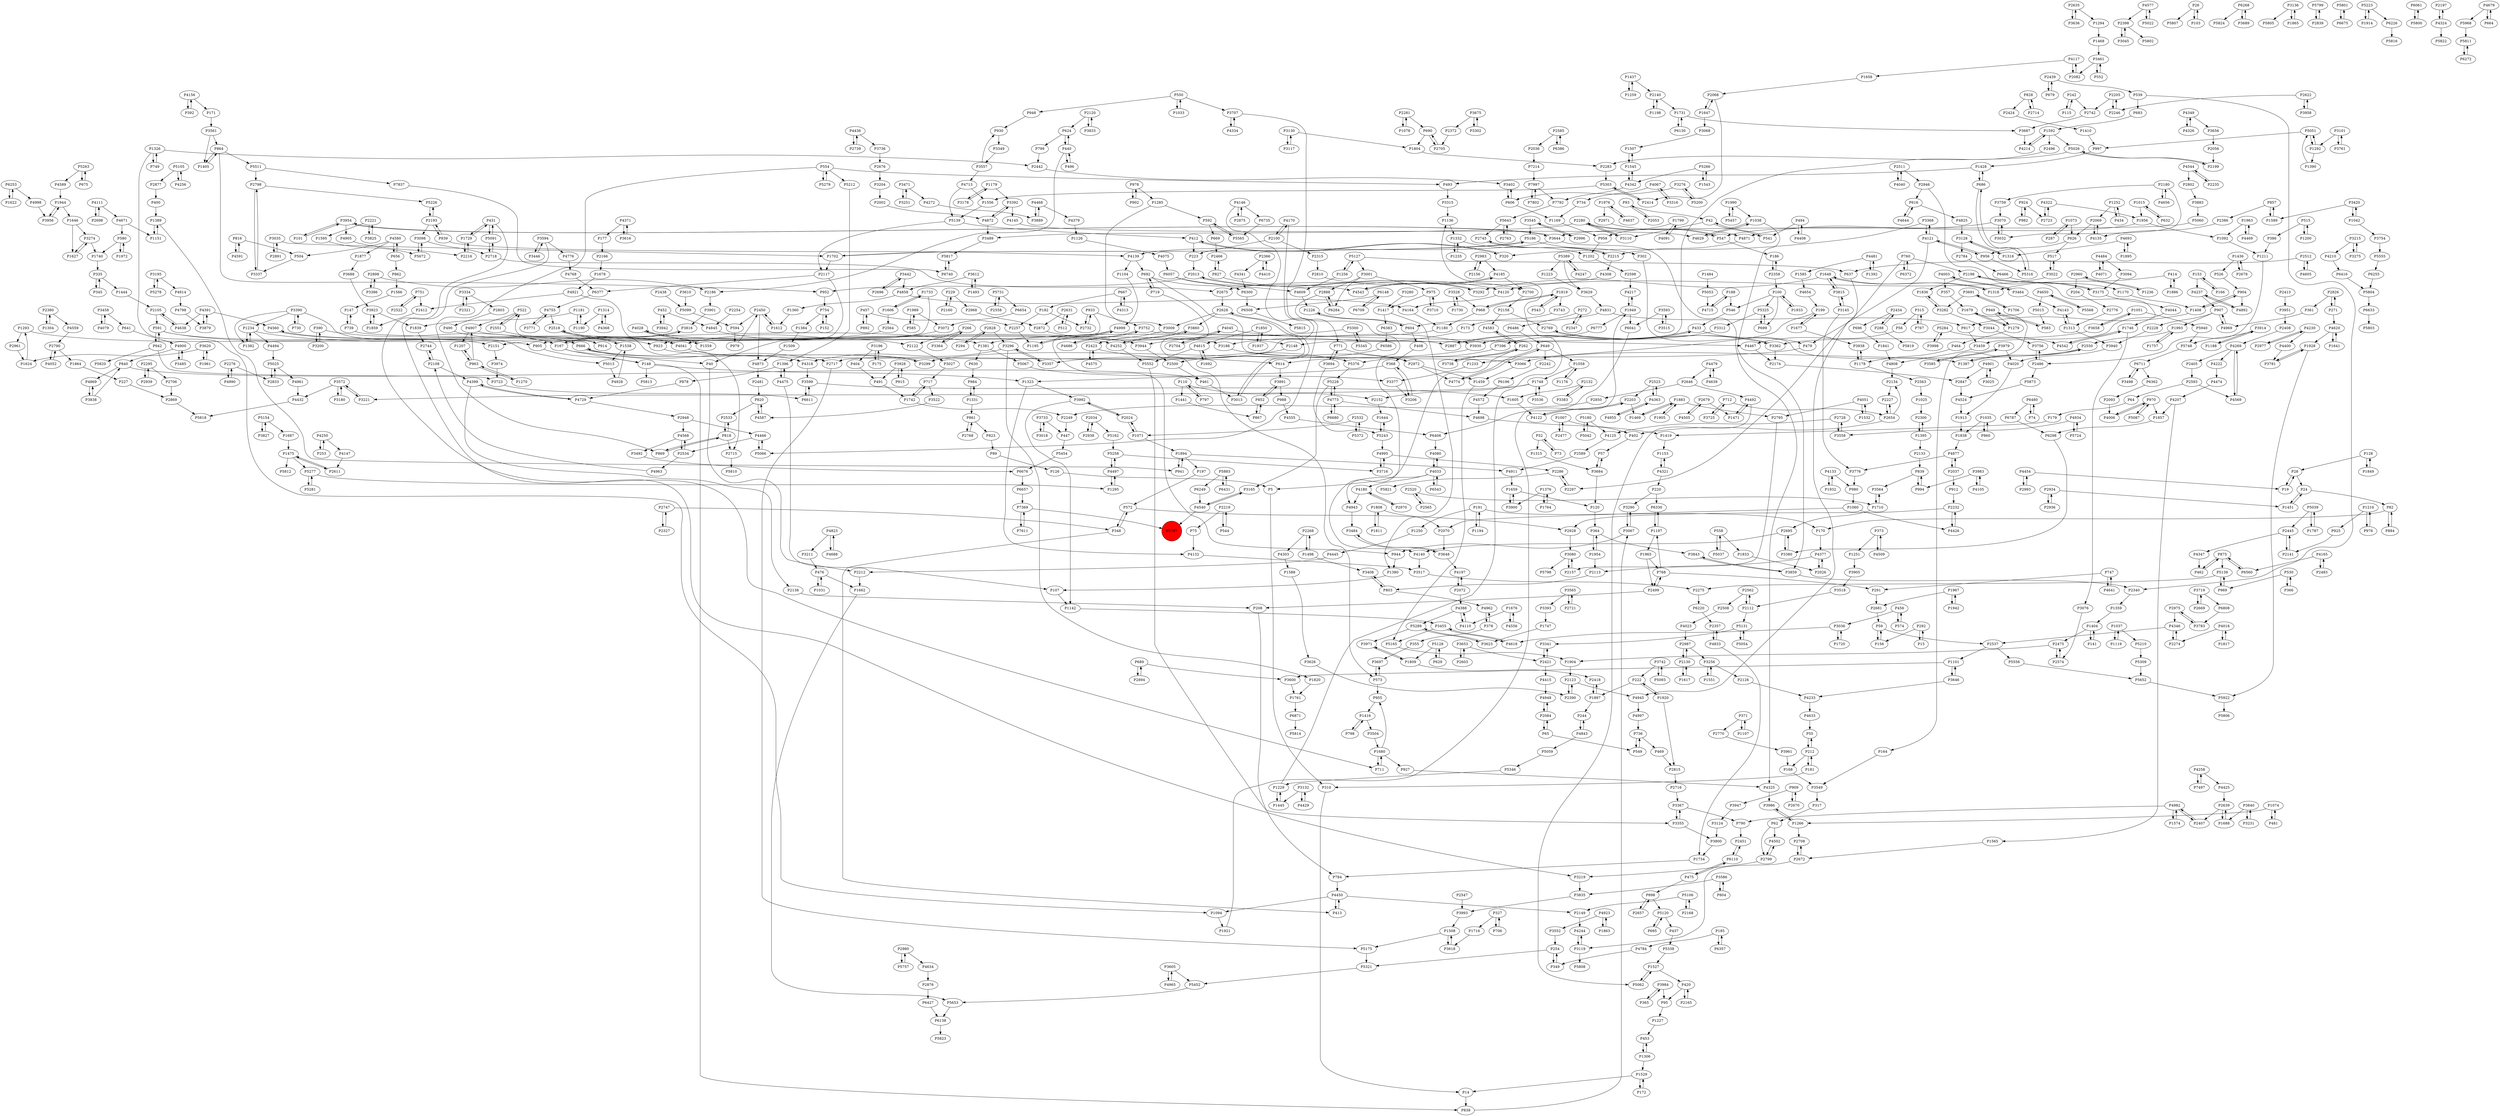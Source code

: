 digraph {
	P1428 -> P493
	P1498 -> P3408
	P4445 -> P2212
	P2442 -> P3402
	P3572 -> P3180
	P28 -> P19
	P4877 -> P2037
	P2072 -> P4197
	P2358 -> P100
	P1687 -> P1475
	P4962 -> P378
	P3761 -> P3101
	P4230 -> P2977
	P1007 -> P2477
	P3196 -> P404
	P4143 -> P1313
	P3992 -> P2024
	P2961 -> P1624
	P2450 -> P4873
	P2180 -> P4656
	P504 -> P3337
	P89 -> P126
	P3464 -> P4143
	P5568 -> P4650
	P1223 -> P3629
	P4577 -> P2398
	P5053 -> P4715
	P1007 -> P402
	P839 -> P994
	P1376 -> P1764
	P2523 -> P2203
	P4341 -> P6300
	P4197 -> P2072
	P2002 -> P4872
	P1252 -> P434
	P14 -> P838
	P768 -> P1197
	P4020 -> P1913
	P1436 -> P526
	P3974 -> P3723
	P2728 -> P4125
	P3648 -> P4197
	P26 -> P5807
	P191 -> P170
	P4140 -> P3517
	P4871 -> P2215
	P288 -> P5819
	P5062 -> P1527
	P4568 -> P3492
	P4325 -> P3986
	P4544 -> P2802
	P4222 -> P4474
	P2108 -> P4399
	P481 -> P1074
	P3302 -> P3675
	P1894 -> P197
	P2295 -> P2939
	P335 -> P1444
	P2232 -> P2928
	P1993 -> P1757
	P3464 -> P4003
	P1731 -> P6130
	P2157 -> P3080
	P1809 -> P2418
	P420 -> P2165
	P2993 -> P4454
	P5087 -> P970
	P1404 -> P141
	P4715 -> P188
	P3754 -> P5555
	P3165 -> P4540
	P4117 -> P1658
	P1897 -> P2418
	P898 -> P2657
	P6298 -> P3380
	P3080 -> P2157
	P790 -> P2451
	P1877 -> P3688
	P2646 -> P2850
	P827 -> P2466
	P2551 -> P914
	P2423 -> P5376
	P2888 -> P6284
	P1313 -> P4143
	P3504 -> P1680
	P1042 -> P3754
	P1416 -> P3504
	P1605 -> P4122
	P4755 -> P3771
	P1498 -> P2268
	P3274 -> P1627
	P4349 -> P4326
	P2744 -> P2108
	P686 -> P5316
	P1710 -> P2695
	P327 -> P1716
	P5131 -> P5054
	P4650 -> P5568
	P156 -> P59
	P666 -> P2717
	P912 -> P2232
	P979 -> P2450
	P4997 -> P736
	P4052 -> P2790
	P4237 -> P907
	P4347 -> P462
	P3942 -> P452
	P4575 -> P2423
	P1622 -> P6253
	P1734 -> P784
	P3045 -> P2398
	P1256 -> P4609
	P3605 -> P4965
	P1360 -> P1612
	P220 -> P3290
	P4798 -> P3879
	P390 -> P167
	P2934 -> P1451
	P1729 -> P431
	P994 -> P839
	P592 -> P669
	P100 -> P1933
	P952 -> P754
	P1058 -> P1748
	P2565 -> P2520
	P2946 -> P3459
	P2268 -> P1498
	P2340 -> P1359
	P2280 -> P547
	P3442 -> P4858
	P2450 -> P594
	P4474 -> P4207
	P1259 -> P1437
	P4943 -> P3484
	P294 -> P2828
	P5652 -> P5922
	P4524 -> P1913
	P3742 -> P5093
	P6586 -> P2500
	P4147 -> P2611
	P949 -> P1279
	P583 -> P949
	P3891 -> P988
	P1648 -> P3292
	P2445 -> P2141
	P1316 -> P3128
	P3312 -> P3930
	P630 -> P984
	P3455 -> P5165
	P6130 -> P1731
	P4363 -> P2523
	P1857 -> P6298
	P904 -> P1408
	P3688 -> P3923
	P4492 -> P1471
	P3390 -> P5013
	P3251 -> P3471
	P574 -> P456
	P3101 -> P3761
	P1659 -> P3900
	P1748 -> P2152
	P3938 -> P1178
	P1475 -> P5812
	P4773 -> P5228
	P6268 -> P5824
	P573 -> P3697
	P541 -> P42
	P4620 -> P1641
	P820 -> P4587
	P2551 -> P522
	P4634 -> P2876
	P4170 -> P2100
	P1234 -> P1382
	P302 -> P1387
	P930 -> P3349
	P15 -> P292
	P3984 -> P365
	P3124 -> P3800
	P4033 -> P4180
	P6508 -> P5815
	P371 -> P2770
	P2123 -> P2390
	P469 -> P2815
	P1417 -> P1380
	P5066 -> P4466
	P3136 -> P5805
	P3393 -> P1747
	P3593 -> P3515
	P6611 -> P3599
	P1382 -> P1234
	P6220 -> P2357
	P5059 -> P5346
	P3219 -> P3835
	P924 -> P982
	P5552 -> P3355
	P768 -> P291
	P1405 -> P864
	P522 -> P4907
	P771 -> P2972
	P1292 -> P1390
	P580 -> P1972
	P2424 -> P1410
	P288 -> P2434
	P712 -> P3725
	P390 -> P3200
	P7214 -> P7997
	P1107 -> P371
	P291 -> P2681
	P4388 -> P4110
	P3001 -> P6284
	P5799 -> P2839
	P1617 -> P2130
	P4755 -> P2518
	P1094 -> P1921
	P2672 -> P2708
	P2113 -> P803
	P2380 -> P4559
	P3044 -> P3756
	P110 -> P1441
	P5105 -> P4256
	P3781 -> P1928
	P3001 -> P2888
	P5015 -> P583
	P2611 -> P1475
	P1178 -> P2563
	P4185 -> P2700
	P3586 -> P3835
	P515 -> P1200
	P82 -> P170
	P624 -> P440
	P924 -> P2723
	P2747 -> P348
	P958 -> P1202
	P4572 -> P4698
	P5154 -> P3827
	P2105 -> P591
	P4170 -> P5066
	P366 -> P530
	P191 -> P1250
	P2875 -> P4146
	P153 -> P166
	P4436 -> P2739
	P4346 -> P2537
	P3710 -> P975
	P4945 -> P4997
	P1895 -> P4693
	P909 -> P2670
	P2654 -> P2227
	P3035 -> P2891
	P3098 -> P2718
	P5883 -> P6249
	P695 -> P5120
	P4892 -> P4237
	P335 -> P345
	P7997 -> P7792
	P1234 -> P1381
	P7837 -> P6740
	P1073 -> P287
	P5162 -> P5258
	P2876 -> P6427
	P3594 -> P4776
	P3471 -> P4272
	P616 -> P4825
	P5731 -> P2558
	P2215 -> P4308
	P5 -> P310
	P5175 -> P5321
	P4774 -> P649
	P3771 -> P4755
	P2708 -> P2672
	P3840 -> P3231
	P2034 -> P2938
	P2718 -> P2675
	P2130 -> P2987
	P2216 -> P1729
	P197 -> P572
	P1990 -> P1038
	P3256 -> P1551
	P573 -> P955
	P690 -> P1804
	P2972 -> P1459
	P4122 -> P2203
	P4146 -> P2875
	P1949 -> P6041
	P7997 -> P7802
	P95 -> P1227
	P1252 -> P2069
	P3859 -> P2340
	P6383 -> P6586
	P4580 -> P1877
	P4391 -> P3879
	P1015 -> P632
	P2523 -> P4363
	P1949 -> P6777
	P2439 -> P679
	P1170 -> P1408
	P1035 -> P860
	P1641 -> P4620
	P3653 -> P2421
	P364 -> P1954
	P3783 -> P2975
	P4877 -> P3776
	P3725 -> P712
	P892 -> P457
	P1595 -> P5672
	P4244 -> P3119
	P2558 -> P5731
	P1677 -> P199
	P3752 -> P4467
	P6330 -> P1197
	P6427 -> P6138
	P1176 -> P1058
	P968 -> P1180
	P402 -> P57
	P3420 -> P1589
	P1545 -> P4342
	P1226 -> P604
	P5321 -> P5452
	P4321 -> P220
	P4045 -> P2704
	P683 -> P1592
	P1408 -> P904
	P1416 -> P798
	P4091 -> P1799
	P6480 -> P74
	P3586 -> P804
	P4965 -> P3605
	P2715 -> P5810
	P4823 -> P3211
	P5210 -> P5309
	P3485 -> P4900
	P768 -> P2499
	P1883 -> P1905
	P4165 -> P2483
	P3027 -> P717
	P526 -> P904
	P494 -> P4408
	P7396 -> P5376
	P4823 -> P4688
	P3743 -> P173
	P2205 -> P2742
	P5289 -> P3971
	P3838 -> P4869
	P3215 -> P4210
	P4326 -> P4349
	P5200 -> P3276
	P4873 -> P2481
	P970 -> P4006
	P546 -> P433
	P2174 -> P2847
	P878 -> P4729
	P2888 -> P4140
	P692 -> P719
	P686 -> P1428
	P1624 -> P1293
	P948 -> P930
	P591 -> P942
	P4003 -> P357
	P6711 -> P3498
	P167 -> P3816
	P1313 -> P3940
	P4468 -> P3889
	P3827 -> P5154
	P1538 -> P5013
	P1169 -> P958
	P4322 -> P1956
	P220 -> P6330
	P5565 -> P592
	P2706 -> P2869
	P57 -> P3684
	P1408 -> P817
	P5165 -> P1904
	P1285 -> P3009
	P5325 -> P3312
	P1074 -> P1266
	P2550 -> P3066
	P2716 -> P3367
	P5106 -> P2168
	P40 -> P2212
	P1592 -> P5026
	P491 -> P1742
	P24 -> P1451
	P1799 -> P4091
	P5093 -> P3742
	P3561 -> P864
	P2414 -> P5303
	P4023 -> P2987
	P5180 -> P4125
	P1883 -> P1469
	P2100 -> P223
	P3368 -> P4121
	P1976 -> P4637
	P1648 -> P3815
	P4051 -> P2795
	P754 -> P152
	P2520 -> P1710
	P4121 -> P3368
	P4121 -> P956
	P1954 -> P364
	P6480 -> P6787
	P440 -> P2186
	P547 -> P186
	P392 -> P4156
	P1331 -> P984
	P73 -> P52
	P5091 -> P431
	P3392 -> P4145
	P3128 -> P2784
	P4006 -> P970
	P4410 -> P2366
	P408 -> P368
	P2407 -> P4982
	P550 -> P3707
	P2276 -> P2833
	P2321 -> P3334
	P7611 -> P7369
	P3196 -> P175
	P272 -> P2347
	P3623 -> P5289
	P852 -> P867
	P3280 -> P1417
	P1179 -> P3178
	P1606 -> P1733
	P4075 -> P6057
	P3009 -> P2423
	P3296 -> P3357
	P2037 -> P4877
	P182 -> P2732
	P2180 -> P3759
	P3446 -> P3594
	P1417 -> P6383
	P1035 -> P1838
	P558 -> P1833
	P5801 -> P6675
	P5454 -> P6676
	P42 -> P541
	P6377 -> P4755
	P2398 -> P3045
	P4346 -> P2274
	P1306 -> P453
	P2126 -> P4233
	P4497 -> P5258
	P3565 -> P3393
	P2140 -> P1731
	P624 -> P799
	P3646 -> P1101
	P1507 -> P1545
	P6560 -> P875
	P2675 -> P2628
	P3364 -> P266
	P2165 -> P420
	P2315 -> P2810
	P262 -> P3738
	P1730 -> P3528
	P4469 -> P1963
	P1920 -> P222
	P2872 -> P2148
	P2562 -> P2508
	P6057 -> P4543
	P2357 -> P4833
	P861 -> P823
	P4540 -> P3165
	P4969 -> P907
	P4467 -> P2174
	P2537 -> P5556
	P6196 -> P4572
	P433 -> P479
	P2971 -> P4871
	P2728 -> P3558
	P1256 -> P5127
	P3905 -> P3518
	P816 -> P4591
	P368 -> P1323
	P5303 -> P1556
	P2585 -> P6386
	P2802 -> P3883
	P2696 -> P3442
	P6253 -> P1622
	P6680 -> P4773
	P2300 -> P1395
	P1702 -> P5186
	P355 -> P3697
	P1731 -> P3687
	P3130 -> P1804
	P1819 -> P3743
	P2327 -> P2747
	P939 -> P2193
	P242 -> P2742
	P404 -> P491
	P3117 -> P3130
	P5042 -> P5180
	P4776 -> P4768
	P1747 -> P3623
	P616 -> P4644
	P3067 -> P944
	P3282 -> P1836
	P2603 -> P3653
	P4105 -> P3983
	P2654 -> P2134
	P2718 -> P5091
	P3954 -> P101
	P5284 -> P4542
	P6372 -> P760
	P1761 -> P6871
	P5309 -> P5652
	P4391 -> P4638
	P4999 -> P1195
	P2212 -> P1662
	P4313 -> P667
	P3658 -> P3362
	P3716 -> P4995
	P3900 -> P1659
	P554 -> P869
	P2134 -> P2227
	P3719 -> P6808
	P2533 -> P818
	P2676 -> P3204
	P530 -> P366
	P2512 -> P4605
	P2980 -> P5757
	P4481 -> P1392
	P292 -> P15
	P988 -> P4555
	P3461 -> P552
	P1092 -> P1211
	P6777 -> P7396
	P1746 -> P4542
	P3646 -> P4233
	P799 -> P2442
	P1179 -> P3392
	P751 -> P2522
	P1384 -> P1509
	P2894 -> P689
	P128 -> P28
	P656 -> P862
	P3036 -> P1720
	P1389 -> P1151
	P3689 -> P6268
	P3616 -> P4371
	P4041 -> P4560
	P1692 -> P4615
	P1678 -> P4921
	P626 -> P517
	P2705 -> P690
	P1894 -> P941
	P4833 -> P1734
	P1961 -> P3620
	P739 -> P147
	P42 -> P3110
	P1235 -> P1332
	P4923 -> P3552
	P4583 -> P262
	P6431 -> P5883
	P440 -> P496
	P4125 -> P2589
	P1437 -> P2140
	P554 -> P493
	P689 -> P3600
	P2423 -> P4575
	P3951 -> P2408
	P719 -> P573
	P4556 -> P1676
	P6255 -> P5804
	P4230 -> P4400
	P4120 -> P4164
	P5258 -> P4497
	P3545 -> P2996
	P1658 -> P2068
	P1606 -> P2564
	P1295 -> P4497
	P65 -> P549
	P3691 -> P1706
	P412 -> P223
	P4773 -> P6680
	P4033 -> P4943
	P1956 -> P1092
	P862 -> P1566
	P5223 -> P1914
	P378 -> P4962
	P1565 -> P2672
	P461 -> P3013
	P4256 -> P5105
	P3992 -> P1142
	P1509 -> P4873
	P5748 -> P6711
	P861 -> P2768
	P74 -> P6480
	P3094 -> P3175
	P208 -> P784
	P2563 -> P1025
	P1956 -> P547
	P7792 -> P5643
	P4633 -> P55
	P4484 -> P4071
	P2628 -> P3860
	P1680 -> P711
	P2635 -> P3636
	P4544 -> P2235
	P191 -> P1194
	P5051 -> P997
	P2450 -> P1612
	P2631 -> P512
	P52 -> P73
	P3110 -> P2280
	P3684 -> P120
	P2798 -> P3337
	P2839 -> P5799
	P4432 -> P5818
	P1920 -> P2815
	P3961 -> P168
	P1468 -> P3461
	P413 -> P4450
	P349 -> P254
	P2975 -> P3783
	P3341 -> P2421
	P365 -> P3984
	P5511 -> P2798
	P26 -> P103
	P3292 -> P2013
	P1559 -> P4028
	P4342 -> P7792
	P327 -> P706
	P2698 -> P4111
	P3979 -> P3585
	P736 -> P549
	P1250 -> P4445
	P3175 -> P4044
	P2486 -> P5873
	P4637 -> P1976
	P452 -> P3942
	P4400 -> P3781
	P734 -> P1169
	P4713 -> P1556
	P3594 -> P3446
	P4568 -> P2534
	P244 -> P4843
	P2158 -> P4583
	P2593 -> P64
	P4934 -> P3558
	P2739 -> P4436
	P167 -> P40
	P2776 -> P1313
	P1060 -> P4426
	P760 -> P2297
	P2574 -> P2475
	P4269 -> P4222
	P4639 -> P4479
	P4577 -> P5022
	P5091 -> P2718
	P1914 -> P5223
	P5228 -> P4773
	P2295 -> P2706
	P907 -> P4969
	P904 -> P4892
	P5243 -> P4995
	P2898 -> P3386
	P2140 -> P1198
	P2622 -> P3958
	P4591 -> P816
	P3274 -> P1740
	P5281 -> P5277
	P4872 -> P3489
	P4033 -> P4080
	P1864 -> P227
	P2193 -> P3098
	P315 -> P56
	P5105 -> P2877
	P171 -> P3561
	P1037 -> P1119
	P3983 -> P994
	P4858 -> P4164
	P186 -> P2358
	P3707 -> P4334
	P1304 -> P2380
	P1285 -> P592
	P2593 -> P4569
	P2511 -> P2946
	P6061 -> P5800
	P5277 -> P5281
	P2072 -> P4388
	P550 -> P948
	P5724 -> P4934
	P4609 -> P1226
	P2483 -> P4165
	P3334 -> P2321
	P2654 -> P402
	P1445 -> P1229
	P4901 -> P3025
	P2635 -> P1294
	P2589 -> P4911
	P1197 -> P1965
	P93 -> P42
	P1236 -> P2960
	P4067 -> P3316
	P3572 -> P4432
	P942 -> P591
	P5643 -> P2763
	P4258 -> P4425
	P550 -> P1033
	P4955 -> P4363
	P147 -> P739
	P1202 -> P2598
	P1679 -> P1279
	P2013 -> P952
	P3752 -> P4686
	P4040 -> P2511
	P3032 -> P3070
	P4688 -> P4823
	P3367 -> P3355
	P543 -> P1819
	P6654 -> P3072
	P2828 -> P294
	P2714 -> P828
	P164 -> P3549
	P857 -> P2386
	P3618 -> P1508
	P4165 -> P6560
	P103 -> P26
	P3018 -> P3733
	P1180 -> P1381
	P3694 -> P5243
	P2421 -> P3341
	P3940 -> P4020
	P1894 -> P4911
	P400 -> P1389
	P1294 -> P1468
	P1437 -> P1259
	P3984 -> P95
	P717 -> P3522
	P2987 -> P2130
	P3368 -> P320
	P3914 -> P5748
	P3815 -> P1648
	P2268 -> P4303
	P1292 -> P5051
	P4041 -> P4318
	P3334 -> P2803
	P2386 -> P4135
	P7497 -> P4258
	P1469 -> P1883
	P2500 -> P461
	P626 -> P956
	P817 -> P3459
	P3653 -> P2603
	P100 -> P5325
	P2372 -> P2705
	P1989 -> P3072
	P2132 -> P1605
	P1326 -> P749
	P4247 -> P5389
	P2105 -> P4638
	P4928 -> P1538
	P1538 -> P2518
	P6253 -> P4998
	P2197 -> P4324
	P476 -> P1031
	P5106 -> P2149
	P3195 -> P4914
	P3066 -> P1459
	P2193 -> P939
	P1543 -> P5266
	P6138 -> P5823
	P3128 -> P1316
	P522 -> P2551
	P1451 -> P24
	P3215 -> P3275
	P6466 -> P1170
	P1126 -> P4075
	P320 -> P412
	P4111 -> P2698
	P2562 -> P2112
	P3489 -> P5817
	P5026 -> P2283
	P3458 -> P4079
	P3290 -> P3067
	P2960 -> P1236
	P1293 -> P905
	P2198 -> P3175
	P1441 -> P867
	P315 -> P767
	P153 -> P4237
	P1104 -> P4999
	P978 -> P902
	P1181 -> P1190
	P3377 -> P3206
	P272 -> P6486
	P2405 -> P2593
	P1742 -> P2249
	P2466 -> P827
	P2160 -> P229
	P2024 -> P1071
	P1033 -> P550
	P2228 -> P3940
	P3956 -> P1944
	P4905 -> P2216
	P3025 -> P4901
	P2082 -> P4117
	P3687 -> P4214
	P2970 -> P4180
	P5051 -> P1292
	P4028 -> P4252
	P110 -> P2152
	P4494 -> P5025
	P2877 -> P400
	P4784 -> P349
	P2803 -> P490
	P1592 -> P2496
	P1323 -> P4132
	P494 -> P541
	P1592 -> P4214
	P3825 -> P2221
	P1928 -> P5922
	P5120 -> P695
	P949 -> P583
	P898 -> P5120
	P5804 -> P6633
	P3296 -> P1820
	P3098 -> P5672
	P287 -> P1073
	P3859 -> P3843
	P2768 -> P861
	P3518 -> P2112
	P3299 -> P666
	P4587 -> P820
	P1585 -> P4654
	P1266 -> P3986
	P222 -> P1897
	P2679 -> P1471
	P4808 -> P2134
	P1545 -> P1507
	P6676 -> P6657
	P4907 -> P3188
	P3675 -> P2372
	P2100 -> P2315
	P2670 -> P909
	P2723 -> P4322
	P5389 -> P3629
	P2242 -> P6196
	P4269 -> P2405
	P5099 -> P594
	P614 -> P3891
	P5139 -> P2117
	P3068 -> P1507
	P749 -> P1326
	P1841 -> P4808
	P6357 -> P185
	P2678 -> P1436
	P869 -> P818
	P592 -> P5565
	P970 -> P1857
	P3206 -> P368
	P5811 -> P6272
	P1151 -> P1389
	P3296 -> P4318
	P262 -> P4583
	P2024 -> P3992
	P4111 -> P4671
	P699 -> P5325
	P2068 -> P1647
	P3552 -> P254
	P3648 -> P3484
	P4569 -> P4269
	P222 -> P1920
	P4210 -> P6416
	P1404 -> P2475
	P4901 -> P2847
	P120 -> P364
	P3733 -> P447
	P223 -> P2013
	P6711 -> P6362
	P4982 -> P790
	P2695 -> P4140
	P606 -> P1169
	P3843 -> P3859
	P2960 -> P204
	P6675 -> P5801
	P2518 -> P3944
	P1944 -> P3956
	P6041 -> P6406
	P212 -> P55
	P4479 -> P4639
	P4003 -> P3464
	P2520 -> P2565
	P115 -> P242
	P2695 -> P3380
	P5555 -> P6255
	P2518 -> P1538
	P56 -> P4467
	P3315 -> P1136
	P3492 -> P6676
	P166 -> P153
	P1967 -> P2681
	P1181 -> P1839
	P2639 -> P2407
	P3928 -> P915
	P1662 -> P5653
	P4156 -> P171
	P679 -> P2439
	P3178 -> P1179
	P4729 -> P2948
	P1680 -> P927
	P1648 -> P1318
	P4233 -> P4633
	P2550 -> P1387
	P1820 -> P1761
	P2276 -> P4990
	P3599 -> P6611
	P5968 -> P5811
	P310 -> P14
	P747 -> P4641
	P204 -> P2776
	P2186 -> P3901
	P3993 -> P1508
	P1972 -> P580
	P717 -> P1742
	P3572 -> P3221
	P3067 -> P3290
	P1532 -> P4051
	P4146 -> P6735
	P969 -> P5138
	P2508 -> P4023
	P852 -> P3891
	P1989 -> P585
	P5672 -> P3098
	P5940 -> P5748
	P5556 -> P5652
	P4914 -> P4798
	P75 -> P4132
	P1190 -> P1181
	P5873 -> P4524
	P1211 -> P2486
	P4133 -> P1932
	P1921 -> P1949
	P2850 -> P2249
	P168 -> P3549
	P3188 -> P2972
	P1315 -> P3684
	P530 -> P969
	P2219 -> P544
	P667 -> P182
	P760 -> P2198
	P6110 -> P475
	P629 -> P5128
	P1234 -> P4494
	P1865 -> P3136
	P2108 -> P2744
	P3282 -> P3044
	P172 -> P1529
	P2249 -> P447
	P554 -> P5279
	P3195 -> P5278
	P4481 -> P1585
	P4408 -> P494
	P1646 -> P3274
	P604 -> P1226
	P357 -> P1679
	P4502 -> P2799
	P3691 -> P3282
	P3620 -> P1624
	P3838 -> P840
	P3986 -> P1266
	P840 -> P461
	P515 -> P386
	P2534 -> P4568
	P1574 -> P4982
	P1074 -> P481
	P1804 -> P2283
	P266 -> P3364
	P4679 -> P5968
	P1949 -> P4217
	P1746 -> P3076
	P2534 -> P4963
	P6110 -> P2451
	P2084 -> P65
	P4729 -> P4399
	P52 -> P1315
	P5154 -> P1687
	P5289 -> P3623
	P2130 -> P1617
	P2522 -> P751
	P2254 -> P4845
	P2763 -> P5643
	P2679 -> P4505
	P3362 -> P2769
	P253 -> P4250
	P6148 -> P6508
	P3883 -> P5060
	P2056 -> P2199
	P1037 -> P5210
	P5922 -> P5806
	P1101 -> P3600
	P2227 -> P2654
	P2439 -> P539
	P3891 -> P852
	P3383 -> P2132
	P1937 -> P1850
	P199 -> P1677
	P1251 -> P3905
	P3564 -> P1710
	P875 -> P462
	P2221 -> P1595
	P4121 -> P479
	P1551 -> P3256
	P141 -> P1404
	P1965 -> P768
	P1963 -> P4469
	P490 -> P666
	P5060 -> P3644
	P414 -> P1318
	P1153 -> P4321
	P4995 -> P3716
	P4117 -> P2082
	P2123 -> P4945
	P4845 -> P2122
	P126 -> P5
	P1612 -> P2450
	P2120 -> P624
	P364 -> P3843
	P2198 -> P1836
	P5243 -> P1644
	P914 -> P522
	P547 -> P2280
	P4436 -> P3736
	P179 -> P1419
	P984 -> P1331
	P3958 -> P2622
	P4214 -> P1592
	P1227 -> P453
	P1071 -> P1894
	P1216 -> P925
	P4650 -> P5015
	P689 -> P2894
	P915 -> P3928
	P2026 -> P4377
	P1676 -> P4110
	P907 -> P1993
	P3594 -> P3219
	P59 -> P2537
	P860 -> P1035
	P4016 -> P2274
	P5026 -> P2199
	P784 -> P4450
	P1904 -> P2123
	P4540 -> P5797
	P496 -> P440
	P1306 -> P1529
	P649 -> P2242
	P3923 -> P1839
	P907 -> P2228
	P909 -> P3947
	P816 -> P504
	P823 -> P89
	P3013 -> P2628
	P4644 -> P616
	P101 -> P3954
	P5278 -> P3195
	P453 -> P1306
	P1396 -> P4475
	P2274 -> P4346
	P2445 -> P4347
	P857 -> P1589
	P5186 -> P1702
	P2975 -> P4346
	P3889 -> P4468
	P2769 -> P3362
	P3357 -> P3296
	P4139 -> P692
	P1527 -> P5062
	P4145 -> P4629
	P4638 -> P2105
	P82 -> P884
	P1419 -> P1153
	P1740 -> P335
	P2486 -> P3756
	P3221 -> P3572
	P5372 -> P2532
	P1849 -> P128
	P2408 -> P4269
	P4454 -> P2993
	P3528 -> P1730
	P2122 -> P3027
	P649 -> P1058
	P5653 -> P6138
	P3515 -> P3593
	P2380 -> P1304
	P4831 -> P817
	P5316 -> P686
	P3022 -> P4120
	P4693 -> P1895
	P2149 -> P4244
	P4963 -> P2108
	P3355 -> P3367
	P3558 -> P2728
	P4371 -> P177
	P6226 -> P5816
	P798 -> P1416
	P1195 -> P4999
	P1527 -> P420
	P902 -> P978
	P3600 -> P1761
	P2412 -> P1859
	P1680 -> P955
	P2156 -> P2983
	P1932 -> P4133
	P667 -> P4313
	P3522 -> P4587
	P271 -> P4620
	P3256 -> P2126
	P1025 -> P2300
	P4080 -> P4033
	P6735 -> P5565
	P3719 -> P2669
	P5022 -> P4577
	P4146 -> P2717
	P1178 -> P3938
	P5186 -> P302
	P7369 -> P7611
	P3200 -> P390
	P148 -> P5813
	P4399 -> P2138
	P2810 -> P2700
	P1886 -> P414
	P456 -> P574
	P3536 -> P1748
	P1566 -> P147
	P2297 -> P2286
	P6386 -> P2585
	P440 -> P624
	P1293 -> P2961
	P4961 -> P4432
	P730 -> P3390
	P1136 -> P1332
	P963 -> P4907
	P177 -> P2166
	P3612 -> P1493
	P475 -> P898
	P692 -> P4609
	P5389 -> P1223
	P956 -> P5316
	P4679 -> P664
	P4133 -> P980
	P4342 -> P1545
	P4318 -> P3599
	P3644 -> P4325
	P5228 -> P3165
	P3684 -> P57
	P371 -> P1107
	P4990 -> P2276
	P1436 -> P2678
	P4872 -> P3392
	P4207 -> P1857
	P5223 -> P6226
	P6272 -> P5811
	P2215 -> P2745
	P348 -> P572
	P2826 -> P361
	P3076 -> P2574
	P1207 -> P963
	P475 -> P6110
	P2631 -> P2872
	P3979 -> P4020
	P939 -> P4139
	P3815 -> P3145
	P3498 -> P6711
	P1954 -> P2113
	P3944 -> P2500
	P457 -> P892
	P262 -> P5
	P2646 -> P4492
	P4272 -> P3889
	P5277 -> P1295
	P3928 -> P491
	P1395 -> P2133
	P4686 -> P3752
	P3119 -> P4244
	P760 -> P6372
	P1060 -> P2070
	P457 -> P2257
	P4825 -> P3128
	P2100 -> P4170
	P3145 -> P3776
	P2704 -> P4045
	P1742 -> P717
	P1051 -> P5940
	P348 -> P413
	P1318 -> P1648
	P1229 -> P1445
	P818 -> P869
	P2669 -> P3719
	P1729 -> P2216
	P188 -> P546
	P4258 -> P7497
	P2366 -> P4410
	P4454 -> P19
	P1799 -> P958
	P4164 -> P1180
	P3971 -> P1809
	P1229 -> P1136
	P3392 -> P4872
	P3362 -> P2174
	P1993 -> P2550
	P1038 -> P4629
	P2833 -> P5025
	P6148 -> P6709
	P5131 -> P3341
	P2983 -> P4185
	P6543 -> P4033
	P1556 -> P5139
	P1381 -> P630
	P3204 -> P2002
	P3275 -> P3215
	P3035 -> P1702
	P5279 -> P554
	P804 -> P3586
	P4252 -> P3860
	P2203 -> P4122
	P188 -> P4715
	P1787 -> P5039
	P1928 -> P3781
	P706 -> P327
	P4349 -> P3656
	P2148 -> P3357
	P5138 -> P2275
	P1859 -> P3923
	P933 -> P2732
	P4900 -> P840
	P4998 -> P3956
	P1720 -> P3036
	P1326 -> P1094
	P2203 -> P1469
	P368 -> P3206
	P373 -> P1251
	P2799 -> P4502
	P3557 -> P4713
	P554 -> P5212
	P6406 -> P4080
	P2742 -> P3687
	P4589 -> P1944
	P2280 -> P3489
	P1390 -> P5051
	P1942 -> P1967
	P6300 -> P6508
	P4921 -> P2412
	P4016 -> P1817
	P4629 -> P1038
	P2280 -> P3110
	P199 -> P1233
	P3733 -> P3018
	P5338 -> P1527
	P2496 -> P2148
	P2151 -> P3974
	P2537 -> P1101
	P944 -> P1380
	P59 -> P156
	P978 -> P1285
	P4250 -> P4147
	P1197 -> P6330
	P3675 -> P3302
	P3636 -> P2635
	P4071 -> P4484
	P1475 -> P2611
	P2221 -> P3825
	P3459 -> P4808
	P2084 -> P4948
	P3658 -> P1051
	P3471 -> P3251
	P2117 -> P6377
	P3835 -> P3993
	P2948 -> P4466
	P2180 -> P3032
	P544 -> P2219
	P3742 -> P222
	P4907 -> P1207
	P5263 -> P4589
	P1194 -> P191
	P3080 -> P5798
	P2132 -> P3383
	P3694 -> P771
	P3561 -> P1405
	P3072 -> P4041
	P254 -> P349
	P1216 -> P976
	P464 -> P1178
	P2138 -> P208
	P2983 -> P2156
	P19 -> P28
	P4948 -> P2084
	P2972 -> P4774
	P2499 -> P208
	P433 -> P2887
	P2717 -> P5175
	P6808 -> P3783
	P170 -> P4377
	P7802 -> P7997
	P3402 -> P606
	P3901 -> P3816
	P1808 -> P2070
	P1380 -> P107
	P1976 -> P2971
	P3276 -> P606
	P690 -> P2705
	P747 -> P291
	P982 -> P924
	P4466 -> P2534
	P1679 -> P164
	P1811 -> P1808
	P7369 -> P5797
	P1314 -> P4368
	P3367 -> P790
	P4237 -> P4892
	P1323 -> P3992
	P1270 -> P963
	P4671 -> P1151
	P373 -> P4509
	P5263 -> P675
	P2112 -> P2562
	P1392 -> P4481
	P4505 -> P2679
	P2421 -> P4415
	P3380 -> P2695
	P4560 -> P4041
	P2398 -> P5802
	P1819 -> P543
	P1588 -> P3626
	P173 -> P3188
	P1071 -> P2024
	P2564 -> P2151
	P3629 -> P4831
	P4843 -> P5059
	P4180 -> P2970
	P968 -> P1819
	P2934 -> P2936
	P227 -> P2869
	P479 -> P614
	P1233 -> P3377
	P4250 -> P253
	P3355 -> P3800
	P3484 -> P3648
	P803 -> P4962
	P3930 -> P3299
	P2790 -> P1864
	P345 -> P335
	P2347 -> P272
	P2481 -> P820
	P3626 -> P2390
	P4450 -> P1094
	P1990 -> P5457
	P1702 -> P2117
	P4363 -> P4955
	P2790 -> P4052
	P980 -> P1060
	P2980 -> P4634
	P3455 -> P4618
	P976 -> P1216
	P4051 -> P1532
	P2987 -> P3256
	P2770 -> P3961
	P3759 -> P3070
	P818 -> P2533
	P637 -> P4945
	P4618 -> P3455
	P431 -> P5091
	P517 -> P3022
	P4450 -> P2149
	P572 -> P2928
	P1389 -> P941
	P2585 -> P2036
	P1038 -> P3859
	P1716 -> P3618
	P3656 -> P2056
	P2257 -> P1195
	P4921 -> P2715
	P4656 -> P2180
	P1508 -> P3618
	P1078 -> P2281
	P875 -> P5138
	P1529 -> P14
	P4475 -> P1396
	P55 -> P212
	P3549 -> P317
	P3316 -> P4067
	P818 -> P2715
	P3840 -> P1688
	P93 -> P2053
	P378 -> P355
	P632 -> P1015
	P549 -> P736
	P2732 -> P933
	P456 -> P3036
	P181 -> P310
	P3860 -> P4252
	P4615 -> P5552
	P591 -> P923
	P1863 -> P4923
	P2036 -> P7214
	P2451 -> P6110
	P5325 -> P699
	P1850 -> P4615
	P2037 -> P912
	P666 -> P3299
	P3517 -> P2275
	P5127 -> P637
	P4654 -> P199
	P864 -> P5511
	P4033 -> P6543
	P580 -> P1740
	P975 -> P1417
	P181 -> P212
	P167 -> P148
	P3442 -> P2696
	P4426 -> P2232
	P828 -> P2424
	P2828 -> P3296
	P242 -> P115
	P4399 -> P4729
	P2141 -> P2445
	P1031 -> P476
	P2747 -> P2327
	P1676 -> P4556
	P4492 -> P5062
	P4773 -> P4698
	P2700 -> P2158
	P4999 -> P944
	P5128 -> P1809
	P4620 -> P1928
	P905 -> P148
	P4377 -> P2113
	P5025 -> P4961
	P5376 -> P5228
	P3132 -> P1445
	P2477 -> P1007
	P970 -> P5087
	P1647 -> P3068
	P1119 -> P1037
	P5039 -> P1787
	P493 -> P3315
	P5643 -> P2745
	P754 -> P1384
	P558 -> P5037
	P2928 -> P3080
	P1475 -> P5277
	P1200 -> P515
	P5139 -> P412
	P1410 -> P997
	P2070 -> P3648
	P4371 -> P3616
	P2219 -> P75
	P3776 -> P980
	P712 -> P2654
	P229 -> P2968
	P3276 -> P5200
	P110 -> P797
	P2681 -> P59
	P3620 -> P1961
	P827 -> P4120
	P696 -> P1841
	P5266 -> P1543
	P5757 -> P2980
	P3914 -> P1188
	P4217 -> P1949
	P1493 -> P3612
	P5120 -> P437
	P431 -> P1729
	P5258 -> P3716
	P1897 -> P244
	P2499 -> P768
	P2532 -> P5372
	P128 -> P1849
	P1706 -> P3691
	P1188 -> P3914
	P875 -> P6560
	P6362 -> P2093
	P3723 -> P6611
	P803 -> P3408
	P3644 -> P3954
	P100 -> P546
	P3738 -> P262
	P1808 -> P1811
	P3833 -> P2120
	P2390 -> P2123
	P6284 -> P2888
	P2511 -> P4040
	P62 -> P2799
	P3923 -> P1859
	P5037 -> P558
	P955 -> P1416
	P736 -> P469
	P5180 -> P5042
	P4269 -> P4569
	P4475 -> P107
	P975 -> P3710
	P2968 -> P2872
	P864 -> P952
	P3130 -> P3117
	P1042 -> P3420
	P3557 -> P930
	P1757 -> P1993
	P437 -> P5338
	P2366 -> P4341
	P1644 -> P5243
	P5039 -> P2445
	P5226 -> P2193
	P1764 -> P1376
	P4641 -> P747
	P4698 -> P1419
	P2826 -> P271
	P3337 -> P2798
	P2799 -> P3219
	P1331 -> P861
	P4833 -> P2357
	P2672 -> P3119
	P1332 -> P1235
	P5266 -> P4342
	P148 -> P838
	P6416 -> P5804
	P4079 -> P3458
	P4045 -> P3930
	P3593 -> P6041
	P412 -> P320
	P5025 -> P2833
	P1836 -> P3282
	P4995 -> P2286
	P3998 -> P5284
	P1905 -> P1883
	P1963 -> P1092
	P767 -> P315
	P1051 -> P3658
	P1944 -> P1646
	P884 -> P82
	P2948 -> P4568
	P4497 -> P1295
	P1381 -> P5067
	P185 -> P6357
	P4466 -> P5066
	P3175 -> P2198
	P1933 -> P100
	P3800 -> P1734
	P1733 -> P923
	P2205 -> P2246
	P5067 -> P3377
	P3420 -> P1042
	P4831 -> P604
	P3458 -> P641
	P4843 -> P244
	P942 -> P5820
	P3697 -> P573
	P1101 -> P3646
	P2069 -> P626
	P2946 -> P616
	P4377 -> P2026
	P4858 -> P1360
	P649 -> P4774
	P2622 -> P2246
	P4388 -> P5289
	P1627 -> P3274
	P3585 -> P3979
	P1332 -> P1202
	P1326 -> P2442
	P2898 -> P2186
	P5284 -> P3998
	P669 -> P2466
	P5800 -> P6061
	P271 -> P2826
	P1688 -> P2639
	P4110 -> P4388
	P2120 -> P3833
	P1817 -> P4016
	P1428 -> P686
	P2013 -> P3292
	P867 -> P852
	P3036 -> P4618
	P840 -> P4869
	P4185 -> P4543
	P4605 -> P2512
	P1733 -> P1606
	P2413 -> P3951
	P1659 -> P120
	P6633 -> P5803
	P229 -> P2160
	P1965 -> P2499
	P4139 -> P1104
	P2936 -> P2934
	P4391 -> P4560
	P4303 -> P1588
	P2358 -> P186
	P452 -> P4845
	P4028 -> P1559
	P797 -> P110
	P62 -> P4502
	P3947 -> P3124
	P1589 -> P857
	P3599 -> P1605
	P3612 -> P4858
	P771 -> P3694
	P1833 -> P2026
	P3119 -> P5808
	P2168 -> P5106
	P2246 -> P2205
	P4135 -> P2069
	P1529 -> P172
	P254 -> P5321
	P1484 -> P5053
	P1459 -> P5165
	P462 -> P875
	P5817 -> P6740
	P839 -> P3564
	P6486 -> P649
	P6740 -> P5817
	P1819 -> P968
	P1396 -> P878
	P4252 -> P5552
	P4869 -> P3838
	P3132 -> P4429
	P5511 -> P7837
	P3386 -> P2898
	P2438 -> P5099
	P100 -> P699
	P2532 -> P1071
	P552 -> P3461
	P512 -> P2631
	P3816 -> P167
	P997 -> P1428
	P5127 -> P3001
	P6871 -> P5814
	P107 -> P1142
	P2283 -> P5303
	P420 -> P95
	P572 -> P348
	P3954 -> P3644
	P1142 -> P3455
	P923 -> P614
	P4543 -> P4185
	P1508 -> P5175
	P3001 -> P975
	P3736 -> P2676
	P3408 -> P803
	P3390 -> P730
	P1058 -> P1176
	P3211 -> P476
	P4559 -> P2790
	P1314 -> P1190
	P4207 -> P1565
	P4934 -> P5724
	P3879 -> P4391
	P838 -> P3067
	P292 -> P156
	P963 -> P1207
	P4429 -> P3132
	P4180 -> P4943
	P2286 -> P5821
	P4132 -> P3517
	P2199 -> P5026
	P2152 -> P1644
	P4479 -> P2646
	P5346 -> P1229
	P2598 -> P4217
	P4334 -> P3707
	P1838 -> P4877
	P386 -> P1211
	P3545 -> P5186
	P65 -> P2084
	P2434 -> P696
	P2939 -> P2295
	P2053 -> P93
	P4509 -> P373
	P4542 -> P1746
	P4415 -> P4948
	P434 -> P1252
	P5013 -> P4928
	P3145 -> P3815
	P5127 -> P1256
	P5212 -> P1396
	P864 -> P1405
	P28 -> P24
	P148 -> P1323
	P2281 -> P1078
	P4911 -> P1659
	P3101 -> P1292
	P5389 -> P4247
	P4982 -> P1574
	P3565 -> P2721
	P2628 -> P3013
	P414 -> P1886
	P2996 -> P3545
	P2938 -> P2034
	P606 -> P3402
	P2275 -> P6220
	P4580 -> P656
	P2475 -> P2574
	P3136 -> P1865
	P1748 -> P3221
	P4468 -> P4379
	P1015 -> P1956
	P3954 -> P4905
	P1748 -> P3536
	P927 -> P4325
	P1677 -> P3938
	P4484 -> P3094
	P3528 -> P968
	P2639 -> P1688
	P3390 -> P1382
	P1266 -> P2708
	P361 -> P4969
	P1198 -> P2140
	P2166 -> P1678
	P2795 -> P2157
	P2034 -> P5162
	P4982 -> P2407
	P4580 -> P504
	P2869 -> P5818
	P4693 -> P1316
	P2798 -> P5226
	P5303 -> P2414
	P152 -> P754
	P3180 -> P3572
	P4768 -> P6377
	P2117 -> P40
	P4450 -> P413
	P5457 -> P1990
	P2158 -> P2769
	P1387 -> P2550
	P3707 -> P771
	P1395 -> P2300
	P3610 -> P5099
	P2547 -> P3993
	P4322 -> P2723
	P2286 -> P2297
	P3983 -> P4105
	P656 -> P4580
	P751 -> P2412
	P4156 -> P392
	P1646 -> P1627
	P4324 -> P2197
	P1710 -> P3564
	P942 -> P3723
	P4379 -> P1126
	P5883 -> P6431
	P2847 -> P4524
	P1359 -> P1404
	P1279 -> P464
	P3756 -> P2486
	P6249 -> P4540
	P3300 -> P5345
	P692 -> P3066
	P4368 -> P1314
	P4900 -> P3485
	P5345 -> P3300
	P820 -> P2533
	P1883 -> P2795
	P3022 -> P517
	P212 -> P181
	P4615 -> P1692
	P2068 -> P2414
	P175 -> P3196
	P3644 -> P4139
	P2232 -> P4426
	P539 -> P683
	P185 -> P4784
	P1809 -> P3971
	P431 -> P711
	P6657 -> P7369
	P675 -> P5263
	P266 -> P2122
	P3349 -> P3557
	P4923 -> P1863
	P4067 -> P734
	P963 -> P1270
	P317 -> P62
	P476 -> P1662
	P2721 -> P3565
	P2657 -> P898
	P2475 -> P1904
	P3461 -> P2082
	P4425 -> P2639
	P1279 -> P1679
	P2418 -> P1897
	P4555 -> P6406
	P182 -> P2257
	P4324 -> P5822
	P2193 -> P5226
	P2784 -> P6466
	P739 -> P2887
	P4671 -> P580
	P6709 -> P6148
	P2112 -> P5131
	P2093 -> P4006
	P1647 -> P2068
	P64 -> P179
	P3070 -> P3032
	P3231 -> P3840
	P24 -> P82
	P2887 -> P433
	P933 -> P905
	P2815 -> P2716
	P1839 -> P2744
	P1471 -> P4492
	P3390 -> P1234
	P2977 -> P4230
	P594 -> P979
	P4321 -> P1153
	P6787 -> P6298
	P4044 -> P1746
	P719 -> P692
	P3605 -> P5452
	P5128 -> P629
	P2434 -> P288
	P925 -> P2141
	P828 -> P2714
	P2235 -> P4544
	P4713 -> P5139
	P2745 -> P2215
	P2512 -> P637
	P447 -> P5454
	P591 -> P2151
	P1850 -> P1937
	P3070 -> P4871
	P6268 -> P3689
	P212 -> P168
	P5138 -> P969
	P6057 -> P6300
	P933 -> P3752
	P5054 -> P5131
	P956 -> P4121
	P711 -> P1680
	P2133 -> P839
	P604 -> P408
	P2891 -> P3035
	P1444 -> P2105
	P2069 -> P4135
	P664 -> P4679
	P641 -> P4900
	P585 -> P1989
	P1376 -> P3900
	P5731 -> P6654
	P2281 -> P690
	P1967 -> P1942
	P941 -> P1894
	P1073 -> P626
	P539 -> P2340
	P5452 -> P5653
	P2628 -> P3009
	P4308 -> P2675
	P3300 -> P3944
	P1913 -> P1838
	P5797 [shape=circle]
	P5797 [style=filled]
	P5797 [fillcolor=red]
}